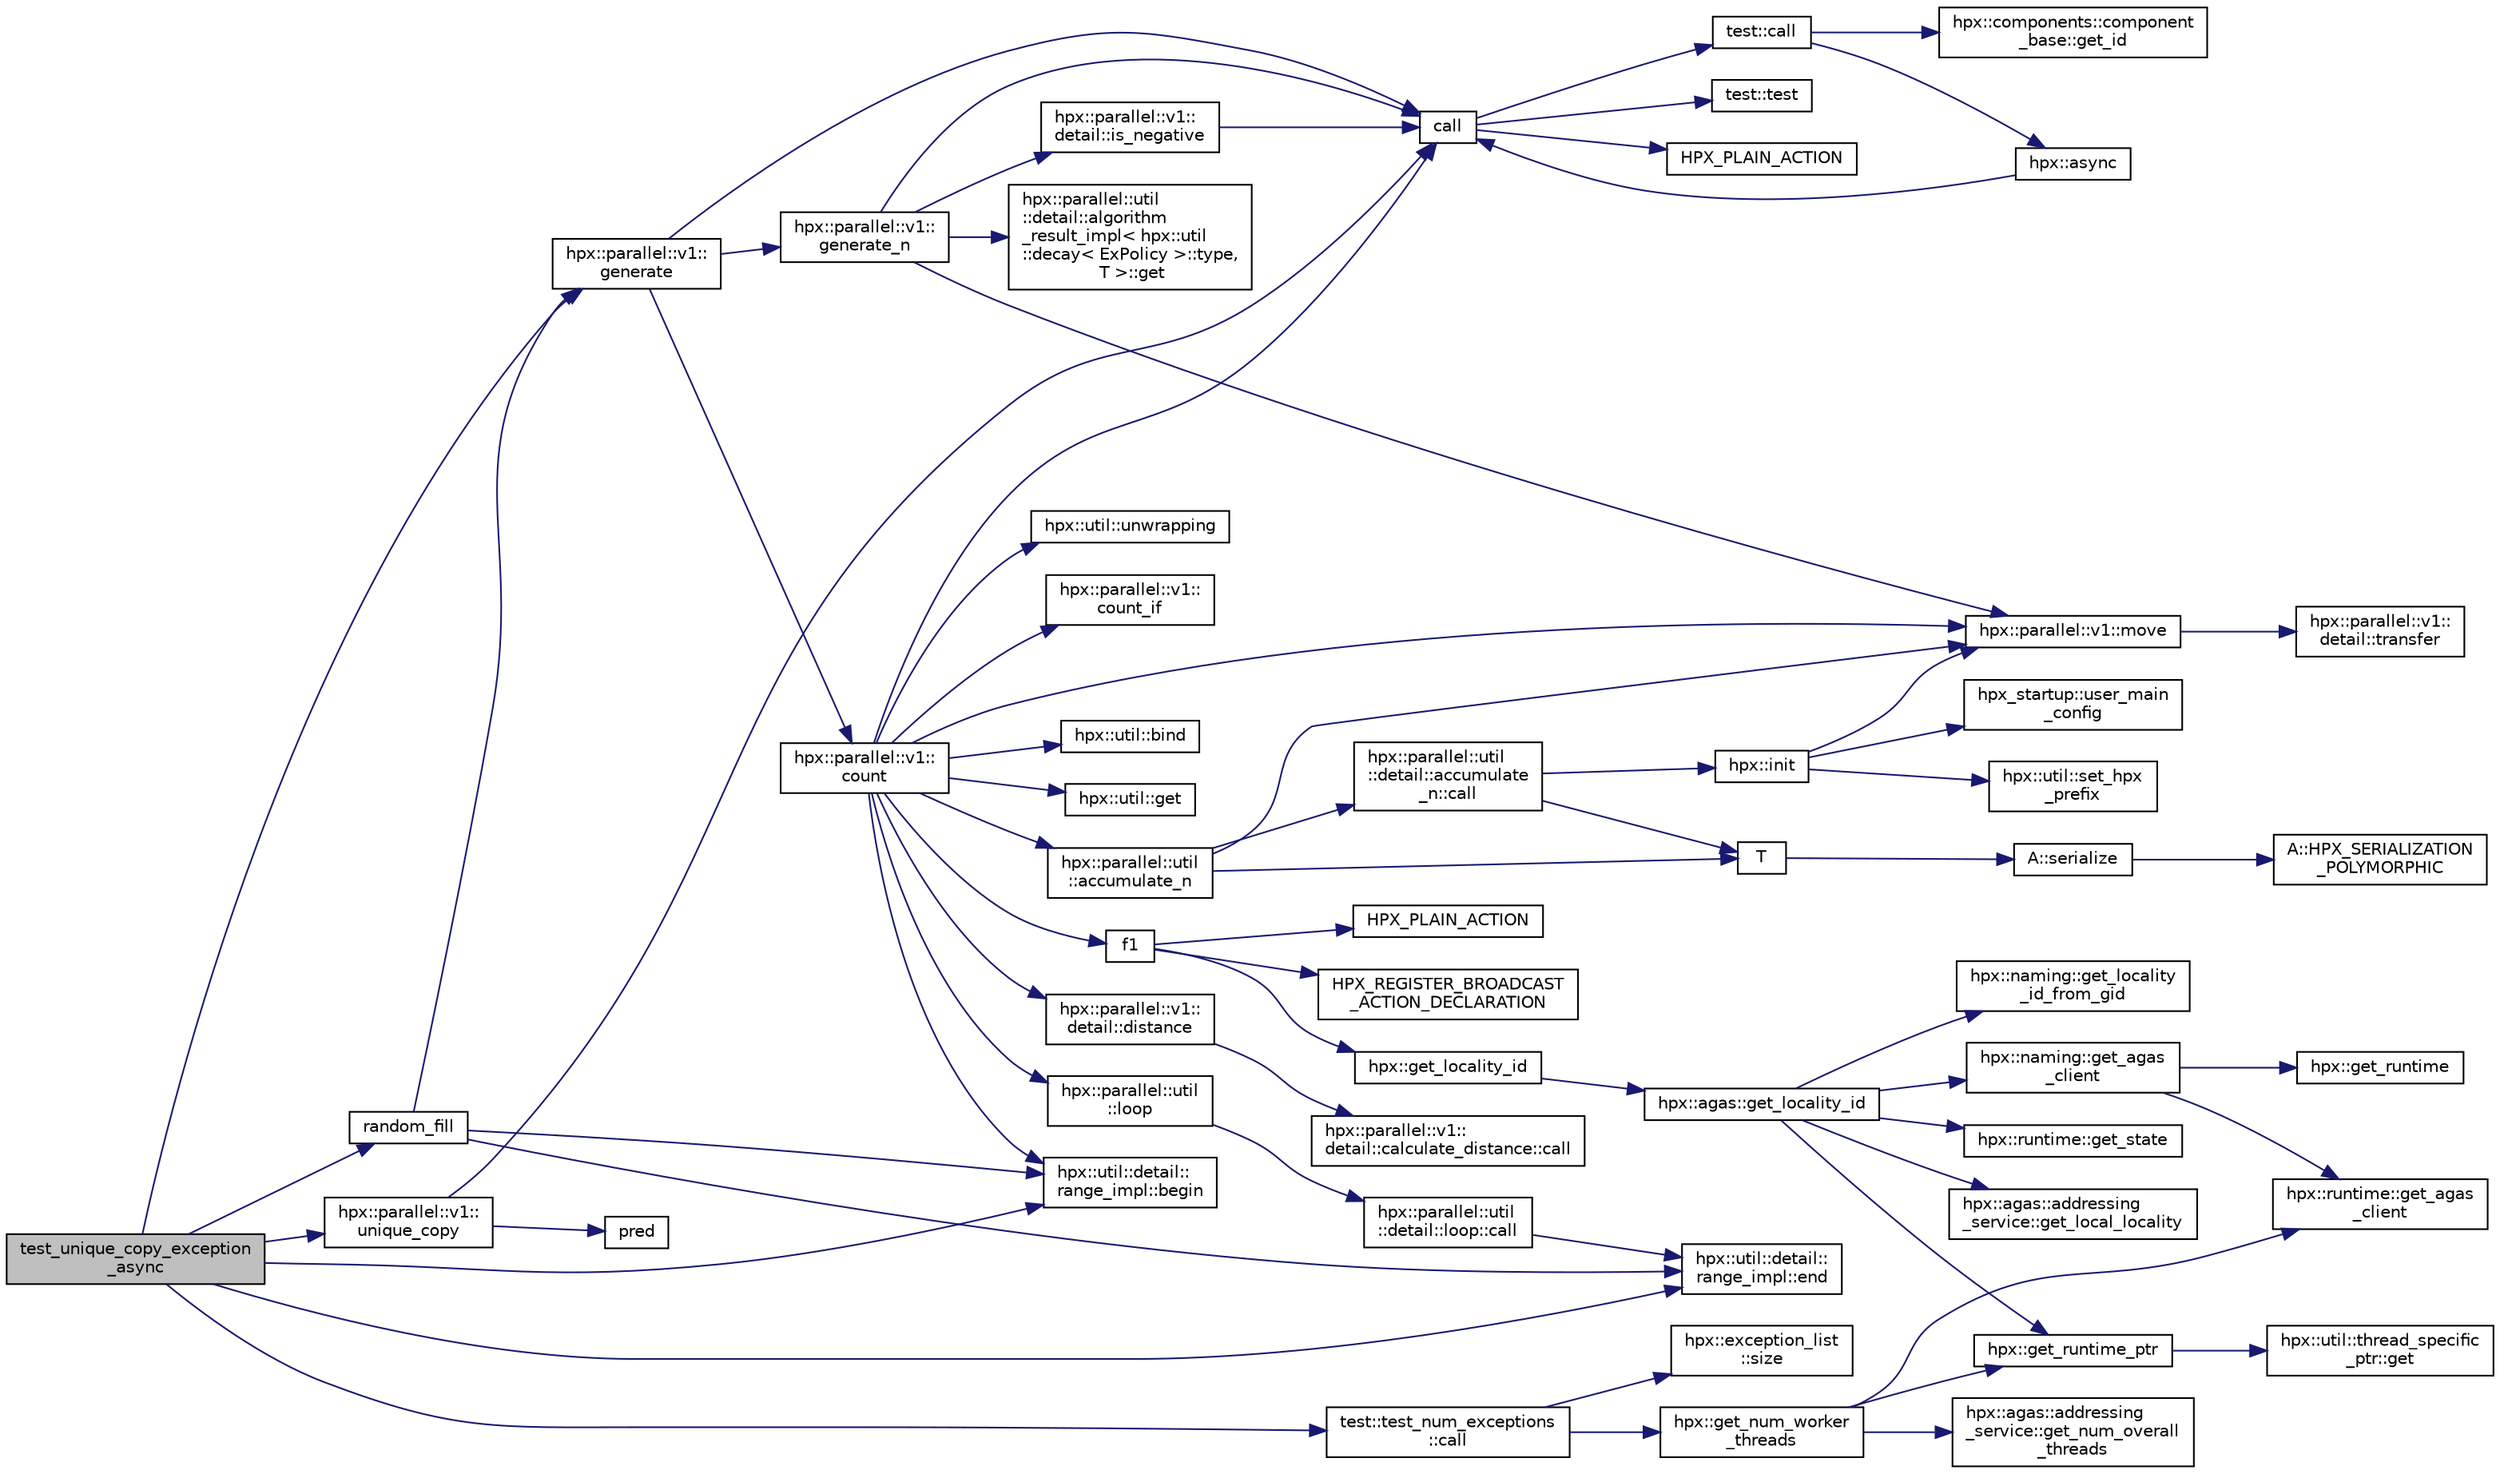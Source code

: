 digraph "test_unique_copy_exception_async"
{
  edge [fontname="Helvetica",fontsize="10",labelfontname="Helvetica",labelfontsize="10"];
  node [fontname="Helvetica",fontsize="10",shape=record];
  rankdir="LR";
  Node481 [label="test_unique_copy_exception\l_async",height=0.2,width=0.4,color="black", fillcolor="grey75", style="filled", fontcolor="black"];
  Node481 -> Node482 [color="midnightblue",fontsize="10",style="solid",fontname="Helvetica"];
  Node482 [label="hpx::parallel::v1::\lgenerate",height=0.2,width=0.4,color="black", fillcolor="white", style="filled",URL="$db/db9/namespacehpx_1_1parallel_1_1v1.html#a1f74f2be2954d6fbd8278df5fedb946a"];
  Node482 -> Node483 [color="midnightblue",fontsize="10",style="solid",fontname="Helvetica"];
  Node483 [label="hpx::parallel::v1::\lgenerate_n",height=0.2,width=0.4,color="black", fillcolor="white", style="filled",URL="$db/db9/namespacehpx_1_1parallel_1_1v1.html#a9fd6a170d9742750007e88805764ec8a"];
  Node483 -> Node484 [color="midnightblue",fontsize="10",style="solid",fontname="Helvetica"];
  Node484 [label="hpx::parallel::v1::\ldetail::is_negative",height=0.2,width=0.4,color="black", fillcolor="white", style="filled",URL="$d2/ddd/namespacehpx_1_1parallel_1_1v1_1_1detail.html#adf2e40fc4b20ad0fd442ee3118a4d527"];
  Node484 -> Node485 [color="midnightblue",fontsize="10",style="solid",fontname="Helvetica"];
  Node485 [label="call",height=0.2,width=0.4,color="black", fillcolor="white", style="filled",URL="$d2/d67/promise__1620_8cpp.html#a58357f0b82bc761e1d0b9091ed563a70"];
  Node485 -> Node486 [color="midnightblue",fontsize="10",style="solid",fontname="Helvetica"];
  Node486 [label="test::test",height=0.2,width=0.4,color="black", fillcolor="white", style="filled",URL="$d8/d89/structtest.html#ab42d5ece712d716b04cb3f686f297a26"];
  Node485 -> Node487 [color="midnightblue",fontsize="10",style="solid",fontname="Helvetica"];
  Node487 [label="HPX_PLAIN_ACTION",height=0.2,width=0.4,color="black", fillcolor="white", style="filled",URL="$d2/d67/promise__1620_8cpp.html#ab96aab827a4b1fcaf66cfe0ba83fef23"];
  Node485 -> Node488 [color="midnightblue",fontsize="10",style="solid",fontname="Helvetica"];
  Node488 [label="test::call",height=0.2,width=0.4,color="black", fillcolor="white", style="filled",URL="$d8/d89/structtest.html#aeb29e7ed6518b9426ccf1344c52620ae"];
  Node488 -> Node489 [color="midnightblue",fontsize="10",style="solid",fontname="Helvetica"];
  Node489 [label="hpx::async",height=0.2,width=0.4,color="black", fillcolor="white", style="filled",URL="$d8/d83/namespacehpx.html#acb7d8e37b73b823956ce144f9a57eaa4"];
  Node489 -> Node485 [color="midnightblue",fontsize="10",style="solid",fontname="Helvetica"];
  Node488 -> Node490 [color="midnightblue",fontsize="10",style="solid",fontname="Helvetica"];
  Node490 [label="hpx::components::component\l_base::get_id",height=0.2,width=0.4,color="black", fillcolor="white", style="filled",URL="$d2/de6/classhpx_1_1components_1_1component__base.html#a4c8fd93514039bdf01c48d66d82b19cd"];
  Node483 -> Node491 [color="midnightblue",fontsize="10",style="solid",fontname="Helvetica"];
  Node491 [label="hpx::parallel::util\l::detail::algorithm\l_result_impl\< hpx::util\l::decay\< ExPolicy \>::type,\l T \>::get",height=0.2,width=0.4,color="black", fillcolor="white", style="filled",URL="$d2/d42/structhpx_1_1parallel_1_1util_1_1detail_1_1algorithm__result__impl.html#ab5b051e8ec74eff5e0e62fd63f5d377e"];
  Node483 -> Node492 [color="midnightblue",fontsize="10",style="solid",fontname="Helvetica"];
  Node492 [label="hpx::parallel::v1::move",height=0.2,width=0.4,color="black", fillcolor="white", style="filled",URL="$db/db9/namespacehpx_1_1parallel_1_1v1.html#aa7c4ede081ce786c9d1eb1adff495cfc"];
  Node492 -> Node493 [color="midnightblue",fontsize="10",style="solid",fontname="Helvetica"];
  Node493 [label="hpx::parallel::v1::\ldetail::transfer",height=0.2,width=0.4,color="black", fillcolor="white", style="filled",URL="$d2/ddd/namespacehpx_1_1parallel_1_1v1_1_1detail.html#ab1b56a05e1885ca7cc7ffa1804dd2f3c"];
  Node483 -> Node485 [color="midnightblue",fontsize="10",style="solid",fontname="Helvetica"];
  Node482 -> Node494 [color="midnightblue",fontsize="10",style="solid",fontname="Helvetica"];
  Node494 [label="hpx::parallel::v1::\lcount",height=0.2,width=0.4,color="black", fillcolor="white", style="filled",URL="$db/db9/namespacehpx_1_1parallel_1_1v1.html#a19d058114a2bd44801aab4176b188e23"];
  Node494 -> Node495 [color="midnightblue",fontsize="10",style="solid",fontname="Helvetica"];
  Node495 [label="hpx::parallel::v1::\lcount_if",height=0.2,width=0.4,color="black", fillcolor="white", style="filled",URL="$db/db9/namespacehpx_1_1parallel_1_1v1.html#ad836ff017ec208c2d6388a9b47b05ce0"];
  Node494 -> Node496 [color="midnightblue",fontsize="10",style="solid",fontname="Helvetica"];
  Node496 [label="f1",height=0.2,width=0.4,color="black", fillcolor="white", style="filled",URL="$d8/d8b/broadcast_8cpp.html#a1751fbd41f2529b84514a9dbd767959a"];
  Node496 -> Node497 [color="midnightblue",fontsize="10",style="solid",fontname="Helvetica"];
  Node497 [label="hpx::get_locality_id",height=0.2,width=0.4,color="black", fillcolor="white", style="filled",URL="$d8/d83/namespacehpx.html#a158d7c54a657bb364c1704033010697b",tooltip="Return the number of the locality this function is being called from. "];
  Node497 -> Node498 [color="midnightblue",fontsize="10",style="solid",fontname="Helvetica"];
  Node498 [label="hpx::agas::get_locality_id",height=0.2,width=0.4,color="black", fillcolor="white", style="filled",URL="$dc/d54/namespacehpx_1_1agas.html#a491cc2ddecdf0f1a9129900caa6a4d3e"];
  Node498 -> Node499 [color="midnightblue",fontsize="10",style="solid",fontname="Helvetica"];
  Node499 [label="hpx::get_runtime_ptr",height=0.2,width=0.4,color="black", fillcolor="white", style="filled",URL="$d8/d83/namespacehpx.html#af29daf2bb3e01b4d6495a1742b6cce64"];
  Node499 -> Node500 [color="midnightblue",fontsize="10",style="solid",fontname="Helvetica"];
  Node500 [label="hpx::util::thread_specific\l_ptr::get",height=0.2,width=0.4,color="black", fillcolor="white", style="filled",URL="$d4/d4c/structhpx_1_1util_1_1thread__specific__ptr.html#a3b27d8520710478aa41d1f74206bdba9"];
  Node498 -> Node501 [color="midnightblue",fontsize="10",style="solid",fontname="Helvetica"];
  Node501 [label="hpx::runtime::get_state",height=0.2,width=0.4,color="black", fillcolor="white", style="filled",URL="$d0/d7b/classhpx_1_1runtime.html#ab405f80e060dac95d624520f38b0524c"];
  Node498 -> Node502 [color="midnightblue",fontsize="10",style="solid",fontname="Helvetica"];
  Node502 [label="hpx::naming::get_agas\l_client",height=0.2,width=0.4,color="black", fillcolor="white", style="filled",URL="$d4/dc9/namespacehpx_1_1naming.html#a0408fffd5d34b620712a801b0ae3b032"];
  Node502 -> Node503 [color="midnightblue",fontsize="10",style="solid",fontname="Helvetica"];
  Node503 [label="hpx::get_runtime",height=0.2,width=0.4,color="black", fillcolor="white", style="filled",URL="$d8/d83/namespacehpx.html#aef902cc6c7dd3b9fbadf34d1e850a070"];
  Node502 -> Node504 [color="midnightblue",fontsize="10",style="solid",fontname="Helvetica"];
  Node504 [label="hpx::runtime::get_agas\l_client",height=0.2,width=0.4,color="black", fillcolor="white", style="filled",URL="$d0/d7b/classhpx_1_1runtime.html#aeb5dddd30d6b9861669af8ad44d1a96a"];
  Node498 -> Node505 [color="midnightblue",fontsize="10",style="solid",fontname="Helvetica"];
  Node505 [label="hpx::agas::addressing\l_service::get_local_locality",height=0.2,width=0.4,color="black", fillcolor="white", style="filled",URL="$db/d58/structhpx_1_1agas_1_1addressing__service.html#ab52c19a37c2a7a006c6c15f90ad0539c"];
  Node498 -> Node506 [color="midnightblue",fontsize="10",style="solid",fontname="Helvetica"];
  Node506 [label="hpx::naming::get_locality\l_id_from_gid",height=0.2,width=0.4,color="black", fillcolor="white", style="filled",URL="$d4/dc9/namespacehpx_1_1naming.html#a7fd43037784560bd04fda9b49e33529f"];
  Node496 -> Node507 [color="midnightblue",fontsize="10",style="solid",fontname="Helvetica"];
  Node507 [label="HPX_PLAIN_ACTION",height=0.2,width=0.4,color="black", fillcolor="white", style="filled",URL="$d8/d8b/broadcast_8cpp.html#a19685a0394ce6a99351f7a679f6eeefc"];
  Node496 -> Node508 [color="midnightblue",fontsize="10",style="solid",fontname="Helvetica"];
  Node508 [label="HPX_REGISTER_BROADCAST\l_ACTION_DECLARATION",height=0.2,width=0.4,color="black", fillcolor="white", style="filled",URL="$d7/d38/addressing__service_8cpp.html#a573d764d9cb34eec46a4bdffcf07875f"];
  Node494 -> Node509 [color="midnightblue",fontsize="10",style="solid",fontname="Helvetica"];
  Node509 [label="hpx::parallel::util\l::loop",height=0.2,width=0.4,color="black", fillcolor="white", style="filled",URL="$df/dc6/namespacehpx_1_1parallel_1_1util.html#a3f434e00f42929aac85debb8c5782213"];
  Node509 -> Node510 [color="midnightblue",fontsize="10",style="solid",fontname="Helvetica"];
  Node510 [label="hpx::parallel::util\l::detail::loop::call",height=0.2,width=0.4,color="black", fillcolor="white", style="filled",URL="$da/d06/structhpx_1_1parallel_1_1util_1_1detail_1_1loop.html#a5c5e8dbda782f09cdb7bc2509e3bf09e"];
  Node510 -> Node511 [color="midnightblue",fontsize="10",style="solid",fontname="Helvetica"];
  Node511 [label="hpx::util::detail::\lrange_impl::end",height=0.2,width=0.4,color="black", fillcolor="white", style="filled",URL="$d4/d4a/namespacehpx_1_1util_1_1detail_1_1range__impl.html#afb2ea48b0902f52ee4d8b764807b4316"];
  Node494 -> Node512 [color="midnightblue",fontsize="10",style="solid",fontname="Helvetica"];
  Node512 [label="hpx::util::bind",height=0.2,width=0.4,color="black", fillcolor="white", style="filled",URL="$df/dad/namespacehpx_1_1util.html#ad844caedf82a0173d6909d910c3e48c6"];
  Node494 -> Node492 [color="midnightblue",fontsize="10",style="solid",fontname="Helvetica"];
  Node494 -> Node513 [color="midnightblue",fontsize="10",style="solid",fontname="Helvetica"];
  Node513 [label="hpx::util::get",height=0.2,width=0.4,color="black", fillcolor="white", style="filled",URL="$df/dad/namespacehpx_1_1util.html#a5cbd3c41f03f4d4acaedaa4777e3cc02"];
  Node494 -> Node485 [color="midnightblue",fontsize="10",style="solid",fontname="Helvetica"];
  Node494 -> Node514 [color="midnightblue",fontsize="10",style="solid",fontname="Helvetica"];
  Node514 [label="hpx::parallel::v1::\ldetail::distance",height=0.2,width=0.4,color="black", fillcolor="white", style="filled",URL="$d2/ddd/namespacehpx_1_1parallel_1_1v1_1_1detail.html#a6bea3c6a5f470cad11f27ee6bab4a33f"];
  Node514 -> Node515 [color="midnightblue",fontsize="10",style="solid",fontname="Helvetica"];
  Node515 [label="hpx::parallel::v1::\ldetail::calculate_distance::call",height=0.2,width=0.4,color="black", fillcolor="white", style="filled",URL="$db/dfa/structhpx_1_1parallel_1_1v1_1_1detail_1_1calculate__distance.html#a950a6627830a7d019ac0e734b0a447bf"];
  Node494 -> Node516 [color="midnightblue",fontsize="10",style="solid",fontname="Helvetica"];
  Node516 [label="hpx::util::unwrapping",height=0.2,width=0.4,color="black", fillcolor="white", style="filled",URL="$df/dad/namespacehpx_1_1util.html#a7529d9ac687684c33403cdd1f9cef8e4"];
  Node494 -> Node517 [color="midnightblue",fontsize="10",style="solid",fontname="Helvetica"];
  Node517 [label="hpx::parallel::util\l::accumulate_n",height=0.2,width=0.4,color="black", fillcolor="white", style="filled",URL="$df/dc6/namespacehpx_1_1parallel_1_1util.html#af19f9a2722f97c2247ea5d0dbb5e2d25"];
  Node517 -> Node518 [color="midnightblue",fontsize="10",style="solid",fontname="Helvetica"];
  Node518 [label="hpx::parallel::util\l::detail::accumulate\l_n::call",height=0.2,width=0.4,color="black", fillcolor="white", style="filled",URL="$d8/d3b/structhpx_1_1parallel_1_1util_1_1detail_1_1accumulate__n.html#a765aceb8ab313fc92f7c4aaf70ccca8f"];
  Node518 -> Node519 [color="midnightblue",fontsize="10",style="solid",fontname="Helvetica"];
  Node519 [label="hpx::init",height=0.2,width=0.4,color="black", fillcolor="white", style="filled",URL="$d8/d83/namespacehpx.html#a3c694ea960b47c56b33351ba16e3d76b",tooltip="Main entry point for launching the HPX runtime system. "];
  Node519 -> Node520 [color="midnightblue",fontsize="10",style="solid",fontname="Helvetica"];
  Node520 [label="hpx::util::set_hpx\l_prefix",height=0.2,width=0.4,color="black", fillcolor="white", style="filled",URL="$df/dad/namespacehpx_1_1util.html#ae40a23c1ba0a48d9304dcf717a95793e"];
  Node519 -> Node521 [color="midnightblue",fontsize="10",style="solid",fontname="Helvetica"];
  Node521 [label="hpx_startup::user_main\l_config",height=0.2,width=0.4,color="black", fillcolor="white", style="filled",URL="$d3/dd2/namespacehpx__startup.html#aaac571d88bd3912a4225a23eb3261637"];
  Node519 -> Node492 [color="midnightblue",fontsize="10",style="solid",fontname="Helvetica"];
  Node518 -> Node522 [color="midnightblue",fontsize="10",style="solid",fontname="Helvetica"];
  Node522 [label="T",height=0.2,width=0.4,color="black", fillcolor="white", style="filled",URL="$db/d33/polymorphic__semiintrusive__template_8cpp.html#ad187658f9cb91c1312b39ae7e896f1ea"];
  Node522 -> Node523 [color="midnightblue",fontsize="10",style="solid",fontname="Helvetica"];
  Node523 [label="A::serialize",height=0.2,width=0.4,color="black", fillcolor="white", style="filled",URL="$d7/da0/struct_a.html#a5f5c287cf471e274ed9dda0da1592212"];
  Node523 -> Node524 [color="midnightblue",fontsize="10",style="solid",fontname="Helvetica"];
  Node524 [label="A::HPX_SERIALIZATION\l_POLYMORPHIC",height=0.2,width=0.4,color="black", fillcolor="white", style="filled",URL="$d7/da0/struct_a.html#ada978cc156cebbafddb1f3aa4c01918c"];
  Node517 -> Node492 [color="midnightblue",fontsize="10",style="solid",fontname="Helvetica"];
  Node517 -> Node522 [color="midnightblue",fontsize="10",style="solid",fontname="Helvetica"];
  Node494 -> Node525 [color="midnightblue",fontsize="10",style="solid",fontname="Helvetica"];
  Node525 [label="hpx::util::detail::\lrange_impl::begin",height=0.2,width=0.4,color="black", fillcolor="white", style="filled",URL="$d4/d4a/namespacehpx_1_1util_1_1detail_1_1range__impl.html#a31e165df2b865cdd961f35ce938db41a"];
  Node482 -> Node485 [color="midnightblue",fontsize="10",style="solid",fontname="Helvetica"];
  Node481 -> Node525 [color="midnightblue",fontsize="10",style="solid",fontname="Helvetica"];
  Node481 -> Node511 [color="midnightblue",fontsize="10",style="solid",fontname="Helvetica"];
  Node481 -> Node526 [color="midnightblue",fontsize="10",style="solid",fontname="Helvetica"];
  Node526 [label="random_fill",height=0.2,width=0.4,color="black", fillcolor="white", style="filled",URL="$dd/d52/safe__object_8cpp.html#af11000111cdbb07ee1790cab60009256"];
  Node526 -> Node482 [color="midnightblue",fontsize="10",style="solid",fontname="Helvetica"];
  Node526 -> Node525 [color="midnightblue",fontsize="10",style="solid",fontname="Helvetica"];
  Node526 -> Node511 [color="midnightblue",fontsize="10",style="solid",fontname="Helvetica"];
  Node481 -> Node527 [color="midnightblue",fontsize="10",style="solid",fontname="Helvetica"];
  Node527 [label="hpx::parallel::v1::\lunique_copy",height=0.2,width=0.4,color="black", fillcolor="white", style="filled",URL="$db/db9/namespacehpx_1_1parallel_1_1v1.html#a5add8dcef59fc0c35d33ed325756a041"];
  Node527 -> Node485 [color="midnightblue",fontsize="10",style="solid",fontname="Helvetica"];
  Node527 -> Node528 [color="midnightblue",fontsize="10",style="solid",fontname="Helvetica"];
  Node528 [label="pred",height=0.2,width=0.4,color="black", fillcolor="white", style="filled",URL="$dc/d8b/cxx11__std__thread_8cpp.html#a31ff3168522b47b050989c5e07dd8408"];
  Node481 -> Node529 [color="midnightblue",fontsize="10",style="solid",fontname="Helvetica"];
  Node529 [label="test::test_num_exceptions\l::call",height=0.2,width=0.4,color="black", fillcolor="white", style="filled",URL="$da/ddb/structtest_1_1test__num__exceptions.html#a2c1e3b76f9abd4d358ae0258203b90b7"];
  Node529 -> Node530 [color="midnightblue",fontsize="10",style="solid",fontname="Helvetica"];
  Node530 [label="hpx::exception_list\l::size",height=0.2,width=0.4,color="black", fillcolor="white", style="filled",URL="$d2/def/classhpx_1_1exception__list.html#ae4e3e1b70e8185033656d891749a234e"];
  Node529 -> Node531 [color="midnightblue",fontsize="10",style="solid",fontname="Helvetica"];
  Node531 [label="hpx::get_num_worker\l_threads",height=0.2,width=0.4,color="black", fillcolor="white", style="filled",URL="$d8/d83/namespacehpx.html#ae0cb050327ed37e6863061bd1761409e",tooltip="Return the number of worker OS- threads used to execute HPX threads. "];
  Node531 -> Node499 [color="midnightblue",fontsize="10",style="solid",fontname="Helvetica"];
  Node531 -> Node504 [color="midnightblue",fontsize="10",style="solid",fontname="Helvetica"];
  Node531 -> Node532 [color="midnightblue",fontsize="10",style="solid",fontname="Helvetica"];
  Node532 [label="hpx::agas::addressing\l_service::get_num_overall\l_threads",height=0.2,width=0.4,color="black", fillcolor="white", style="filled",URL="$db/d58/structhpx_1_1agas_1_1addressing__service.html#a55800470ad2b28e283653df58d59ec49"];
}
